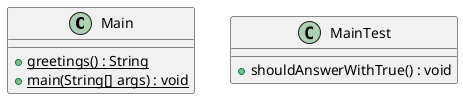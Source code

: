 @startuml
class Main {
+ {static} greetings() : String
+ {static} main(String[] args) : void

}

class MainTest {
+ shouldAnswerWithTrue() : void
}
@enduml

